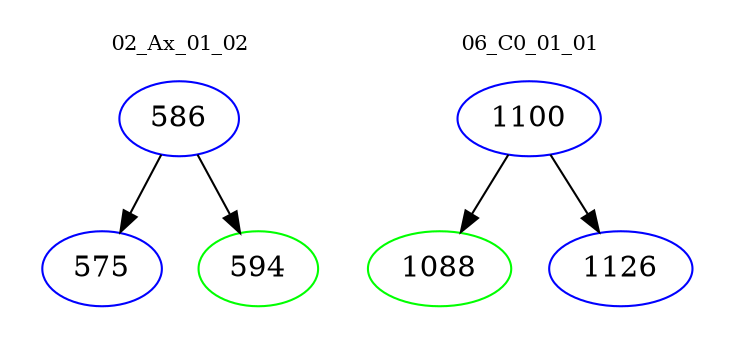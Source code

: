 digraph{
subgraph cluster_0 {
color = white
label = "02_Ax_01_02";
fontsize=10;
T0_586 [label="586", color="blue"]
T0_586 -> T0_575 [color="black"]
T0_575 [label="575", color="blue"]
T0_586 -> T0_594 [color="black"]
T0_594 [label="594", color="green"]
}
subgraph cluster_1 {
color = white
label = "06_C0_01_01";
fontsize=10;
T1_1100 [label="1100", color="blue"]
T1_1100 -> T1_1088 [color="black"]
T1_1088 [label="1088", color="green"]
T1_1100 -> T1_1126 [color="black"]
T1_1126 [label="1126", color="blue"]
}
}
